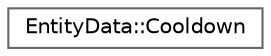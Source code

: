 digraph "Graphical Class Hierarchy"
{
 // LATEX_PDF_SIZE
  bgcolor="transparent";
  edge [fontname=Helvetica,fontsize=10,labelfontname=Helvetica,labelfontsize=10];
  node [fontname=Helvetica,fontsize=10,shape=box,height=0.2,width=0.4];
  rankdir="LR";
  Node0 [id="Node000000",label="EntityData::Cooldown",height=0.2,width=0.4,color="grey40", fillcolor="white", style="filled",URL="$struct_entity_data_1_1_cooldown.html",tooltip=" "];
}
